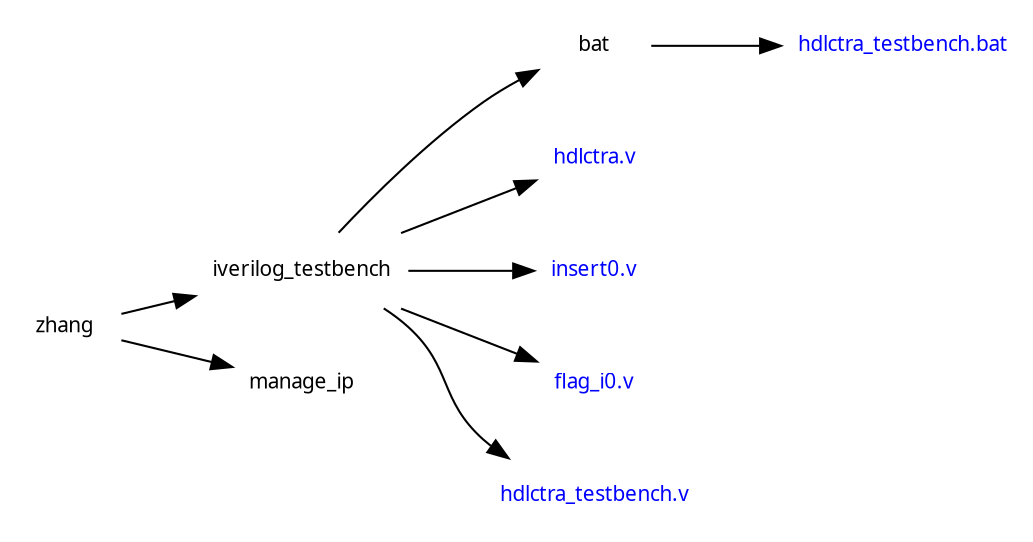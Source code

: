 digraph ast{
	rankdir=LR;
	fontname = "Microsoft YaHei";
	fontsize = 10;
	 
	node [shape = circle, fontname = "Microsoft YaHei", fontsize = 10];
	edge [fontname = "Microsoft YaHei", fontsize = 10];
	node [shape="plaintext"];
	 
	zhang [label="zhang"];
	iverilog_testbench [label="iverilog_testbench"];
	manage_ip [label="manage_ip"];
	bat [label="bat"];
	
	hdlctra [label="hdlctra.v",fontcolor=blue];
	insert0 [label="insert0.v",fontcolor=blue];
	flag_i0 [label="flag_i0.v",fontcolor=blue];
	hdlctra_testbench [label="hdlctra_testbench.v",fontcolor=blue];
	hdlctra_testbench_bat[label="hdlctra_testbench.bat",fontcolor=blue];
	
	zhang -> iverilog_testbench;
	zhang -> manage_ip;
	iverilog_testbench -> bat;
	
	iverilog_testbench -> hdlctra;
	iverilog_testbench -> insert0;
	iverilog_testbench -> flag_i0;
	iverilog_testbench -> hdlctra_testbench;
	bat -> hdlctra_testbench_bat;
	

	
}
 